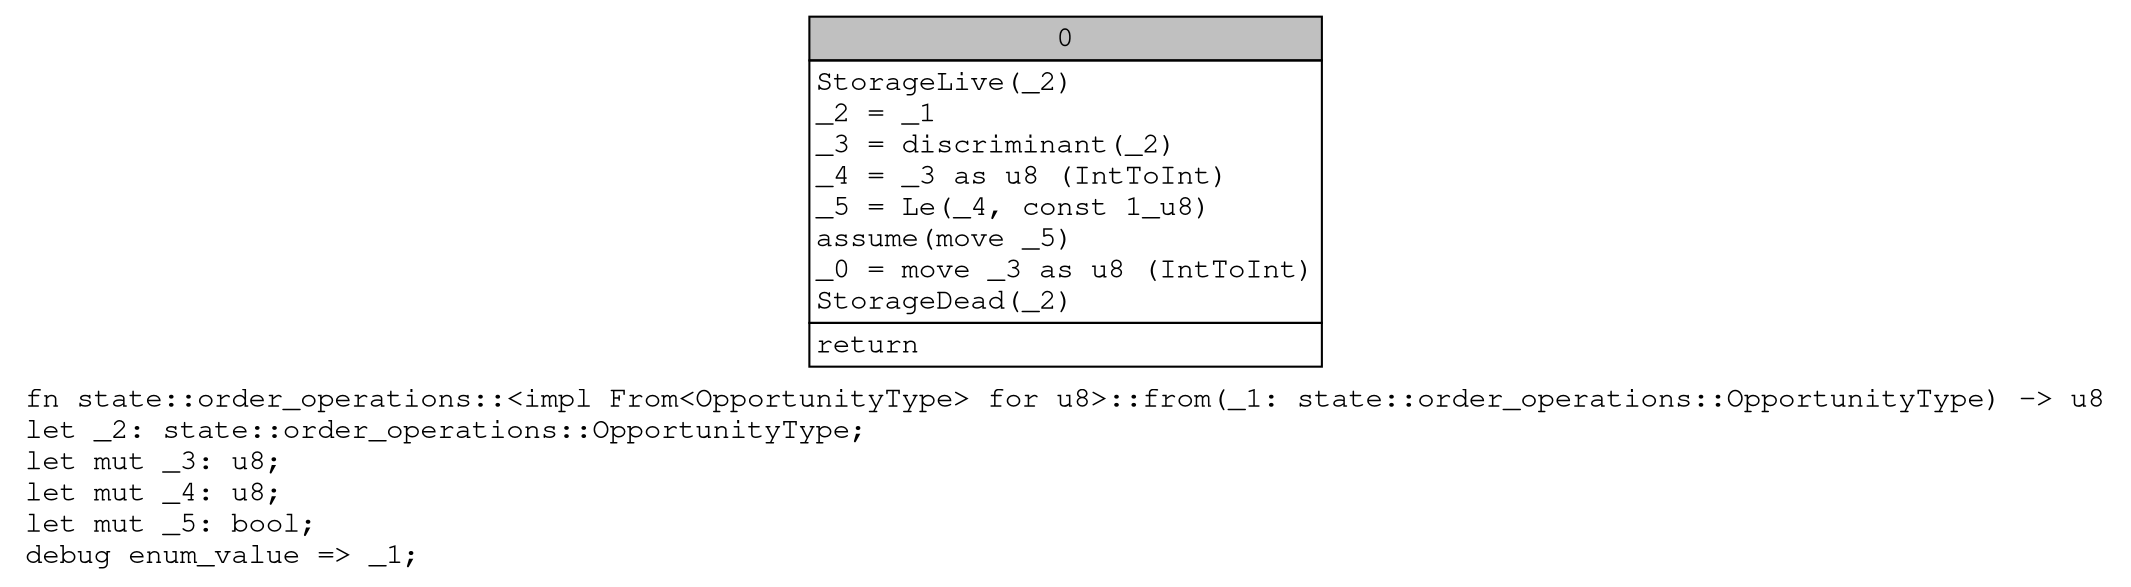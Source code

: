 digraph Mir_0_8579 {
    graph [fontname="Courier, monospace"];
    node [fontname="Courier, monospace"];
    edge [fontname="Courier, monospace"];
    label=<fn state::order_operations::&lt;impl From&lt;OpportunityType&gt; for u8&gt;::from(_1: state::order_operations::OpportunityType) -&gt; u8<br align="left"/>let _2: state::order_operations::OpportunityType;<br align="left"/>let mut _3: u8;<br align="left"/>let mut _4: u8;<br align="left"/>let mut _5: bool;<br align="left"/>debug enum_value =&gt; _1;<br align="left"/>>;
    bb0__0_8579 [shape="none", label=<<table border="0" cellborder="1" cellspacing="0"><tr><td bgcolor="gray" align="center" colspan="1">0</td></tr><tr><td align="left" balign="left">StorageLive(_2)<br/>_2 = _1<br/>_3 = discriminant(_2)<br/>_4 = _3 as u8 (IntToInt)<br/>_5 = Le(_4, const 1_u8)<br/>assume(move _5)<br/>_0 = move _3 as u8 (IntToInt)<br/>StorageDead(_2)<br/></td></tr><tr><td align="left">return</td></tr></table>>];
}
